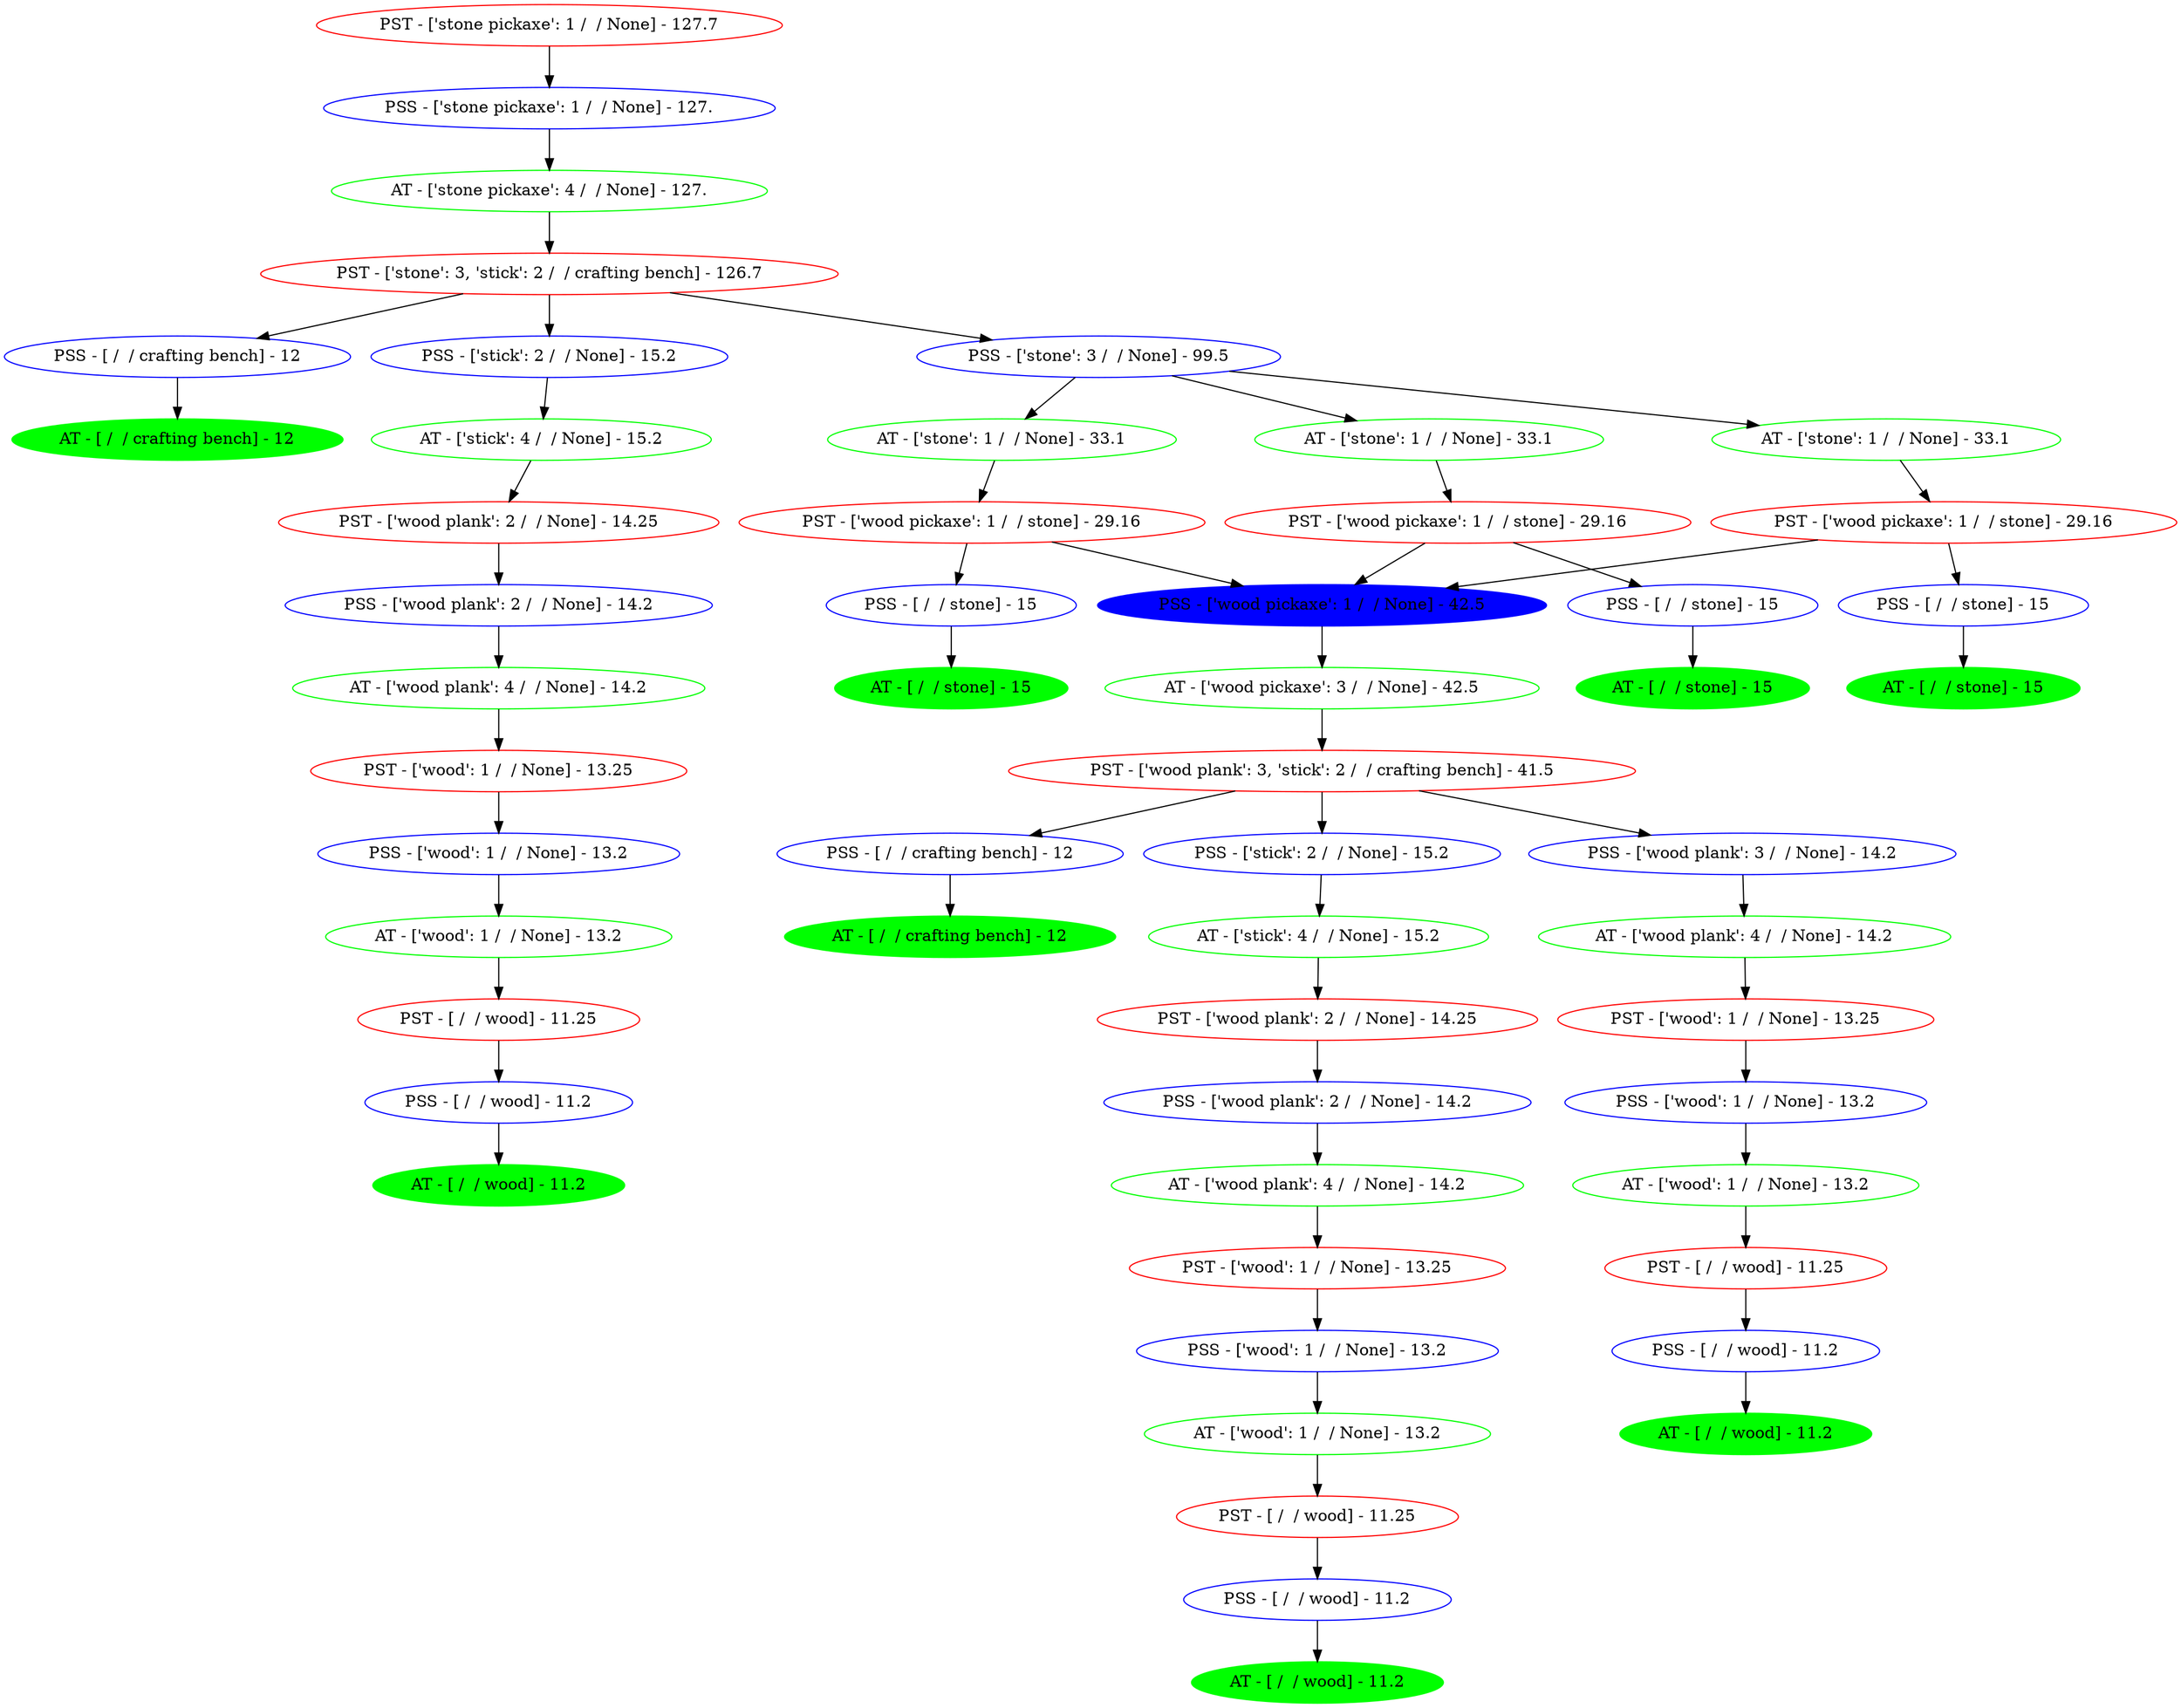 digraph Tree {
	node [color=red]
	"PST - ['stone pickaxe'; 1 /  / None] - 56099728" [label="PST - ['stone pickaxe': 1 /  / None] - 127.7"]
	node [color=blue]
	"PSS - ['stone pickaxe'; 1 /  / None] - 56049336" [label="PSS - ['stone pickaxe': 1 /  / None] - 127."]
	node [style=unfilled]
	node [color=green]
	"AT - ['stone pickaxe'; 4 /  / None] - 56049392" [label="AT - ['stone pickaxe': 4 /  / None] - 127."]
	node [style=unfilled]
	node [color=red]
	"PST - ['stone'; 3, 'stick'; 2 /  / crafting bench] - 56049448" [label="PST - ['stone': 3, 'stick': 2 /  / crafting bench] - 126.7"]
	node [color=blue]
	"PSS - [ /  / crafting bench] - 56120656" [label="PSS - [ /  / crafting bench] - 12"]
	node [style=unfilled]
	node [color=blue]
	"PSS - ['stick'; 2 /  / None] - 56120600" [label="PSS - ['stick': 2 /  / None] - 15.2"]
	node [style=unfilled]
	node [color=blue]
	"PSS - ['stone'; 3 /  / None] - 56120880" [label="PSS - ['stone': 3 /  / None] - 99.5"]
	node [style=unfilled]
	node [style=filled]
	node [color=green]
	"AT - [ /  / crafting bench] - 56120712" [label="AT - [ /  / crafting bench] - 12"]
	node [style=unfilled]
	node [color=green]
	"AT - ['stick'; 4 /  / None] - 56120824" [label="AT - ['stick': 4 /  / None] - 15.2"]
	node [style=unfilled]
	node [color=green]
	"AT - ['stone'; 1 /  / None] - 56120936" [label="AT - ['stone': 1 /  / None] - 33.1"]
	node [style=unfilled]
	node [color=green]
	"AT - ['stone'; 1 /  / None] - 56121104" [label="AT - ['stone': 1 /  / None] - 33.1"]
	node [style=unfilled]
	node [color=green]
	"AT - ['stone'; 1 /  / None] - 56121048" [label="AT - ['stone': 1 /  / None] - 33.1"]
	node [style=unfilled]
	node [color=red]
	"PST - ['wood plank'; 2 /  / None] - 56121440" [label="PST - ['wood plank': 2 /  / None] - 14.25"]
	node [color=red]
	"PST - ['wood pickaxe'; 1 /  / stone] - 56121608" [label="PST - ['wood pickaxe': 1 /  / stone] - 29.16"]
	node [color=red]
	"PST - ['wood pickaxe'; 1 /  / stone] - 56121832" [label="PST - ['wood pickaxe': 1 /  / stone] - 29.16"]
	node [color=red]
	"PST - ['wood pickaxe'; 1 /  / stone] - 56122168" [label="PST - ['wood pickaxe': 1 /  / stone] - 29.16"]
	node [color=blue]
	"PSS - ['wood plank'; 2 /  / None] - 56121720" [label="PSS - ['wood plank': 2 /  / None] - 14.2"]
	node [style=unfilled]
	node [color=blue]
	"PSS - [ /  / stone] - 56122056" [label="PSS - [ /  / stone] - 15"]
	node [style=unfilled]
	node [style=filled]
	node [color=blue]
	"PSS - ['wood pickaxe'; 1 /  / None] - 56122000" [label="PSS - ['wood pickaxe': 1 /  / None] - 42.5"]
	node [style=unfilled]
	node [color=blue]
	"PSS - [ /  / stone] - 56122504" [label="PSS - [ /  / stone] - 15"]
	node [style=unfilled]
	node [color=blue]
	"PSS - [ /  / stone] - 56122952" [label="PSS - [ /  / stone] - 15"]
	node [style=unfilled]
	node [color=green]
	"AT - ['wood plank'; 4 /  / None] - 56121776" [label="AT - ['wood plank': 4 /  / None] - 14.2"]
	node [style=unfilled]
	node [style=filled]
	node [color=green]
	"AT - [ /  / stone] - 56122112" [label="AT - [ /  / stone] - 15"]
	node [style=unfilled]
	node [color=green]
	"AT - ['wood pickaxe'; 3 /  / None] - 56122224" [label="AT - ['wood pickaxe': 3 /  / None] - 42.5"]
	node [style=unfilled]
	node [style=filled]
	node [color=green]
	"AT - [ /  / stone] - 56122560" [label="AT - [ /  / stone] - 15"]
	node [style=unfilled]
	node [style=filled]
	node [color=green]
	"AT - [ /  / stone] - 56123008" [label="AT - [ /  / stone] - 15"]
	node [style=unfilled]
	node [color=red]
	"PST - ['wood'; 1 /  / None] - 56107640" [label="PST - ['wood': 1 /  / None] - 13.25"]
	node [color=red]
	"PST - ['wood plank'; 3, 'stick'; 2 /  / crafting bench] - 56108704" [label="PST - ['wood plank': 3, 'stick': 2 /  / crafting bench] - 41.5"]
	node [color=blue]
	"PSS - ['wood'; 1 /  / None] - 56108088" [label="PSS - ['wood': 1 /  / None] - 13.2"]
	node [style=unfilled]
	node [color=blue]
	"PSS - [ /  / crafting bench] - 56108872" [label="PSS - [ /  / crafting bench] - 12"]
	node [style=unfilled]
	node [color=blue]
	"PSS - ['stick'; 2 /  / None] - 56108816" [label="PSS - ['stick': 2 /  / None] - 15.2"]
	node [style=unfilled]
	node [color=blue]
	"PSS - ['wood plank'; 3 /  / None] - 56109096" [label="PSS - ['wood plank': 3 /  / None] - 14.2"]
	node [style=unfilled]
	node [color=green]
	"AT - ['wood'; 1 /  / None] - 56108536" [label="AT - ['wood': 1 /  / None] - 13.2"]
	node [style=unfilled]
	node [style=filled]
	node [color=green]
	"AT - [ /  / crafting bench] - 56108928" [label="AT - [ /  / crafting bench] - 12"]
	node [style=unfilled]
	node [color=green]
	"AT - ['stick'; 4 /  / None] - 56109040" [label="AT - ['stick': 4 /  / None] - 15.2"]
	node [style=unfilled]
	node [color=green]
	"AT - ['wood plank'; 4 /  / None] - 56109152" [label="AT - ['wood plank': 4 /  / None] - 14.2"]
	node [style=unfilled]
	node [color=red]
	"PST - [ /  / wood] - 56110384" [label="PST - [ /  / wood] - 11.25"]
	node [color=red]
	"PST - ['wood plank'; 2 /  / None] - 56110272" [label="PST - ['wood plank': 2 /  / None] - 14.25"]
	node [color=red]
	"PST - ['wood'; 1 /  / None] - 56110664" [label="PST - ['wood': 1 /  / None] - 13.25"]
	node [color=blue]
	"PSS - [ /  / wood] - 56110552" [label="PSS - [ /  / wood] - 11.2"]
	node [style=unfilled]
	node [color=blue]
	"PSS - ['wood plank'; 2 /  / None] - 56110832" [label="PSS - ['wood plank': 2 /  / None] - 14.2"]
	node [style=unfilled]
	node [color=blue]
	"PSS - ['wood'; 1 /  / None] - 56110944" [label="PSS - ['wood': 1 /  / None] - 13.2"]
	node [style=unfilled]
	node [style=filled]
	node [color=green]
	"AT - [ /  / wood] - 56110608" [label="AT - [ /  / wood] - 11.2"]
	node [style=unfilled]
	node [color=green]
	"AT - ['wood plank'; 4 /  / None] - 56110888" [label="AT - ['wood plank': 4 /  / None] - 14.2"]
	node [style=unfilled]
	node [color=green]
	"AT - ['wood'; 1 /  / None] - 56140016" [label="AT - ['wood': 1 /  / None] - 13.2"]
	node [style=unfilled]
	node [color=red]
	"PST - ['wood'; 1 /  / None] - 56142312" [label="PST - ['wood': 1 /  / None] - 13.25"]
	node [color=red]
	"PST - [ /  / wood] - 56143040" [label="PST - [ /  / wood] - 11.25"]
	node [color=blue]
	"PSS - ['wood'; 1 /  / None] - 56141864" [label="PSS - ['wood': 1 /  / None] - 13.2"]
	node [style=unfilled]
	node [color=blue]
	"PSS - [ /  / wood] - 56143208" [label="PSS - [ /  / wood] - 11.2"]
	node [style=unfilled]
	node [color=green]
	"AT - ['wood'; 1 /  / None] - 56142536" [label="AT - ['wood': 1 /  / None] - 13.2"]
	node [style=unfilled]
	node [style=filled]
	node [color=green]
	"AT - [ /  / wood] - 56143264" [label="AT - [ /  / wood] - 11.2"]
	node [style=unfilled]
	node [color=red]
	"PST - [ /  / wood] - 56157856" [label="PST - [ /  / wood] - 11.25"]
	node [color=blue]
	"PSS - [ /  / wood] - 56158024" [label="PSS - [ /  / wood] - 11.2"]
	node [style=unfilled]
	node [style=filled]
	node [color=green]
	"AT - [ /  / wood] - 56158080" [label="AT - [ /  / wood] - 11.2"]
	node [style=unfilled]
	"PST - ['stone pickaxe'; 1 /  / None] - 56099728" -> "PSS - ['stone pickaxe'; 1 /  / None] - 56049336"
	"PSS - ['stone pickaxe'; 1 /  / None] - 56049336" -> "AT - ['stone pickaxe'; 4 /  / None] - 56049392"
	"AT - ['stone pickaxe'; 4 /  / None] - 56049392" -> "PST - ['stone'; 3, 'stick'; 2 /  / crafting bench] - 56049448"
	"PST - ['stone'; 3, 'stick'; 2 /  / crafting bench] - 56049448" -> "PSS - [ /  / crafting bench] - 56120656"
	"PST - ['stone'; 3, 'stick'; 2 /  / crafting bench] - 56049448" -> "PSS - ['stick'; 2 /  / None] - 56120600"
	"PST - ['stone'; 3, 'stick'; 2 /  / crafting bench] - 56049448" -> "PSS - ['stone'; 3 /  / None] - 56120880"
	"PSS - [ /  / crafting bench] - 56120656" -> "AT - [ /  / crafting bench] - 56120712"
	"PSS - ['stick'; 2 /  / None] - 56120600" -> "AT - ['stick'; 4 /  / None] - 56120824"
	"PSS - ['stone'; 3 /  / None] - 56120880" -> "AT - ['stone'; 1 /  / None] - 56120936"
	"PSS - ['stone'; 3 /  / None] - 56120880" -> "AT - ['stone'; 1 /  / None] - 56121104"
	"PSS - ['stone'; 3 /  / None] - 56120880" -> "AT - ['stone'; 1 /  / None] - 56121048"
	"AT - ['stick'; 4 /  / None] - 56120824" -> "PST - ['wood plank'; 2 /  / None] - 56121440"
	"AT - ['stone'; 1 /  / None] - 56120936" -> "PST - ['wood pickaxe'; 1 /  / stone] - 56121608"
	"AT - ['stone'; 1 /  / None] - 56121104" -> "PST - ['wood pickaxe'; 1 /  / stone] - 56121832"
	"AT - ['stone'; 1 /  / None] - 56121048" -> "PST - ['wood pickaxe'; 1 /  / stone] - 56122168"
	"PST - ['wood plank'; 2 /  / None] - 56121440" -> "PSS - ['wood plank'; 2 /  / None] - 56121720"
	"PST - ['wood pickaxe'; 1 /  / stone] - 56121608" -> "PSS - [ /  / stone] - 56122056"
	"PST - ['wood pickaxe'; 1 /  / stone] - 56121608" -> "PSS - ['wood pickaxe'; 1 /  / None] - 56122000"
	"PST - ['wood pickaxe'; 1 /  / stone] - 56121832" -> "PSS - [ /  / stone] - 56122504"
	"PST - ['wood pickaxe'; 1 /  / stone] - 56121832" -> "PSS - ['wood pickaxe'; 1 /  / None] - 56122000"
	"PST - ['wood pickaxe'; 1 /  / stone] - 56122168" -> "PSS - [ /  / stone] - 56122952"
	"PST - ['wood pickaxe'; 1 /  / stone] - 56122168" -> "PSS - ['wood pickaxe'; 1 /  / None] - 56122000"
	"PSS - ['wood plank'; 2 /  / None] - 56121720" -> "AT - ['wood plank'; 4 /  / None] - 56121776"
	"PSS - [ /  / stone] - 56122056" -> "AT - [ /  / stone] - 56122112"
	"PSS - ['wood pickaxe'; 1 /  / None] - 56122000" -> "AT - ['wood pickaxe'; 3 /  / None] - 56122224"
	"PSS - [ /  / stone] - 56122504" -> "AT - [ /  / stone] - 56122560"
	"PSS - [ /  / stone] - 56122952" -> "AT - [ /  / stone] - 56123008"
	"AT - ['wood plank'; 4 /  / None] - 56121776" -> "PST - ['wood'; 1 /  / None] - 56107640"
	"AT - ['wood pickaxe'; 3 /  / None] - 56122224" -> "PST - ['wood plank'; 3, 'stick'; 2 /  / crafting bench] - 56108704"
	"PST - ['wood'; 1 /  / None] - 56107640" -> "PSS - ['wood'; 1 /  / None] - 56108088"
	"PST - ['wood plank'; 3, 'stick'; 2 /  / crafting bench] - 56108704" -> "PSS - [ /  / crafting bench] - 56108872"
	"PST - ['wood plank'; 3, 'stick'; 2 /  / crafting bench] - 56108704" -> "PSS - ['stick'; 2 /  / None] - 56108816"
	"PST - ['wood plank'; 3, 'stick'; 2 /  / crafting bench] - 56108704" -> "PSS - ['wood plank'; 3 /  / None] - 56109096"
	"PSS - ['wood'; 1 /  / None] - 56108088" -> "AT - ['wood'; 1 /  / None] - 56108536"
	"PSS - [ /  / crafting bench] - 56108872" -> "AT - [ /  / crafting bench] - 56108928"
	"PSS - ['stick'; 2 /  / None] - 56108816" -> "AT - ['stick'; 4 /  / None] - 56109040"
	"PSS - ['wood plank'; 3 /  / None] - 56109096" -> "AT - ['wood plank'; 4 /  / None] - 56109152"
	"AT - ['wood'; 1 /  / None] - 56108536" -> "PST - [ /  / wood] - 56110384"
	"AT - ['stick'; 4 /  / None] - 56109040" -> "PST - ['wood plank'; 2 /  / None] - 56110272"
	"AT - ['wood plank'; 4 /  / None] - 56109152" -> "PST - ['wood'; 1 /  / None] - 56110664"
	"PST - [ /  / wood] - 56110384" -> "PSS - [ /  / wood] - 56110552"
	"PST - ['wood plank'; 2 /  / None] - 56110272" -> "PSS - ['wood plank'; 2 /  / None] - 56110832"
	"PST - ['wood'; 1 /  / None] - 56110664" -> "PSS - ['wood'; 1 /  / None] - 56110944"
	"PSS - [ /  / wood] - 56110552" -> "AT - [ /  / wood] - 56110608"
	"PSS - ['wood plank'; 2 /  / None] - 56110832" -> "AT - ['wood plank'; 4 /  / None] - 56110888"
	"PSS - ['wood'; 1 /  / None] - 56110944" -> "AT - ['wood'; 1 /  / None] - 56140016"
	"AT - ['wood plank'; 4 /  / None] - 56110888" -> "PST - ['wood'; 1 /  / None] - 56142312"
	"AT - ['wood'; 1 /  / None] - 56140016" -> "PST - [ /  / wood] - 56143040"
	"PST - ['wood'; 1 /  / None] - 56142312" -> "PSS - ['wood'; 1 /  / None] - 56141864"
	"PST - [ /  / wood] - 56143040" -> "PSS - [ /  / wood] - 56143208"
	"PSS - ['wood'; 1 /  / None] - 56141864" -> "AT - ['wood'; 1 /  / None] - 56142536"
	"PSS - [ /  / wood] - 56143208" -> "AT - [ /  / wood] - 56143264"
	"AT - ['wood'; 1 /  / None] - 56142536" -> "PST - [ /  / wood] - 56157856"
	"PST - [ /  / wood] - 56157856" -> "PSS - [ /  / wood] - 56158024"
	"PSS - [ /  / wood] - 56158024" -> "AT - [ /  / wood] - 56158080"
}
